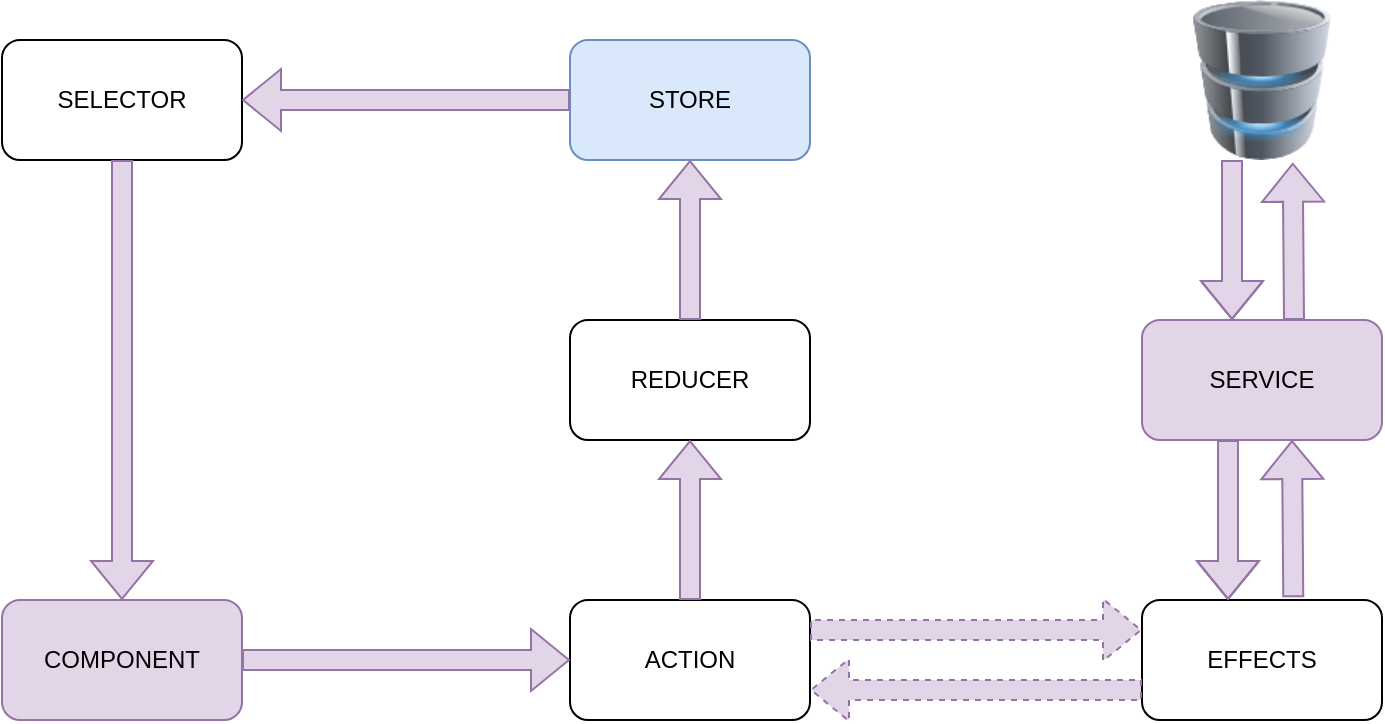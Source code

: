 <mxfile version="21.0.2" type="device"><diagram name="Seite-1" id="zOxdoowuVr57-T8guvwe"><mxGraphModel dx="2074" dy="1124" grid="1" gridSize="10" guides="1" tooltips="1" connect="1" arrows="1" fold="1" page="1" pageScale="1" pageWidth="827" pageHeight="1169" math="0" shadow="0"><root><mxCell id="0"/><mxCell id="1" parent="0"/><mxCell id="lDCeIHfNqD_EnBXwktlR-1" value="" style="image;html=1;image=img/lib/clip_art/computers/Database_128x128.png" parent="1" vertex="1"><mxGeometry x="660" y="40" width="80" height="80" as="geometry"/></mxCell><mxCell id="lDCeIHfNqD_EnBXwktlR-2" value="SERVICE" style="rounded=1;whiteSpace=wrap;html=1;fillColor=#e1d5e7;strokeColor=#9673a6;" parent="1" vertex="1"><mxGeometry x="640" y="200" width="120" height="60" as="geometry"/></mxCell><mxCell id="lDCeIHfNqD_EnBXwktlR-3" value="EFFECTS" style="rounded=1;whiteSpace=wrap;html=1;" parent="1" vertex="1"><mxGeometry x="640" y="340" width="120" height="60" as="geometry"/></mxCell><mxCell id="lDCeIHfNqD_EnBXwktlR-4" value="ACTION" style="rounded=1;whiteSpace=wrap;html=1;" parent="1" vertex="1"><mxGeometry x="354" y="340" width="120" height="60" as="geometry"/></mxCell><mxCell id="lDCeIHfNqD_EnBXwktlR-5" value="COMPONENT" style="rounded=1;whiteSpace=wrap;html=1;fillColor=#e1d5e7;strokeColor=#9673a6;" parent="1" vertex="1"><mxGeometry x="70" y="340" width="120" height="60" as="geometry"/></mxCell><mxCell id="lDCeIHfNqD_EnBXwktlR-6" value="REDUCER" style="rounded=1;whiteSpace=wrap;html=1;" parent="1" vertex="1"><mxGeometry x="354" y="200" width="120" height="60" as="geometry"/></mxCell><mxCell id="lDCeIHfNqD_EnBXwktlR-7" value="STORE" style="rounded=1;whiteSpace=wrap;html=1;fillColor=#dae8fc;strokeColor=#6c8ebf;" parent="1" vertex="1"><mxGeometry x="354" y="60" width="120" height="60" as="geometry"/></mxCell><mxCell id="lDCeIHfNqD_EnBXwktlR-8" value="SELECTOR" style="rounded=1;whiteSpace=wrap;html=1;" parent="1" vertex="1"><mxGeometry x="70" y="60" width="120" height="60" as="geometry"/></mxCell><mxCell id="lDCeIHfNqD_EnBXwktlR-9" value="" style="shape=flexArrow;endArrow=classic;html=1;rounded=0;exitX=0.75;exitY=0;exitDx=0;exitDy=0;entryX=0.867;entryY=1.017;entryDx=0;entryDy=0;entryPerimeter=0;fillColor=#e1d5e7;strokeColor=#9673a6;" parent="1" edge="1"><mxGeometry width="50" height="50" relative="1" as="geometry"><mxPoint x="716" y="200" as="sourcePoint"/><mxPoint x="715.36" y="121.36" as="targetPoint"/></mxGeometry></mxCell><mxCell id="lDCeIHfNqD_EnBXwktlR-11" value="" style="shape=flexArrow;endArrow=classic;html=1;rounded=0;exitX=0.25;exitY=1;exitDx=0;exitDy=0;fillColor=#e1d5e7;strokeColor=#9673a6;" parent="1" edge="1"><mxGeometry width="50" height="50" relative="1" as="geometry"><mxPoint x="685" y="120" as="sourcePoint"/><mxPoint x="685" y="200" as="targetPoint"/><Array as="points"><mxPoint x="685" y="170"/></Array></mxGeometry></mxCell><mxCell id="lDCeIHfNqD_EnBXwktlR-16" value="" style="shape=flexArrow;endArrow=classic;html=1;rounded=0;exitX=0.75;exitY=0;exitDx=0;exitDy=0;entryX=0.867;entryY=1.017;entryDx=0;entryDy=0;entryPerimeter=0;fillColor=#e1d5e7;strokeColor=#9673a6;" parent="1" edge="1"><mxGeometry width="50" height="50" relative="1" as="geometry"><mxPoint x="715.64" y="338.64" as="sourcePoint"/><mxPoint x="715.0" y="260.0" as="targetPoint"/></mxGeometry></mxCell><mxCell id="lDCeIHfNqD_EnBXwktlR-17" value="" style="shape=flexArrow;endArrow=classic;html=1;rounded=0;exitX=0.25;exitY=1;exitDx=0;exitDy=0;fillColor=#e1d5e7;strokeColor=#9673a6;" parent="1" edge="1"><mxGeometry width="50" height="50" relative="1" as="geometry"><mxPoint x="683" y="260" as="sourcePoint"/><mxPoint x="683" y="340" as="targetPoint"/><Array as="points"><mxPoint x="683" y="310"/></Array></mxGeometry></mxCell><mxCell id="lDCeIHfNqD_EnBXwktlR-18" value="" style="shape=flexArrow;endArrow=classic;html=1;rounded=0;exitX=0.5;exitY=0;exitDx=0;exitDy=0;entryX=0.5;entryY=1;entryDx=0;entryDy=0;fillColor=#e1d5e7;strokeColor=#9673a6;" parent="1" source="lDCeIHfNqD_EnBXwktlR-4" target="lDCeIHfNqD_EnBXwktlR-6" edge="1"><mxGeometry width="50" height="50" relative="1" as="geometry"><mxPoint x="600" y="610" as="sourcePoint"/><mxPoint x="650" y="560" as="targetPoint"/></mxGeometry></mxCell><mxCell id="lDCeIHfNqD_EnBXwktlR-19" value="" style="shape=flexArrow;endArrow=classic;html=1;rounded=0;exitX=0.5;exitY=0;exitDx=0;exitDy=0;entryX=0.5;entryY=1;entryDx=0;entryDy=0;fillColor=#e1d5e7;strokeColor=#9673a6;" parent="1" source="lDCeIHfNqD_EnBXwktlR-6" target="lDCeIHfNqD_EnBXwktlR-7" edge="1"><mxGeometry width="50" height="50" relative="1" as="geometry"><mxPoint x="520" y="130" as="sourcePoint"/><mxPoint x="570" y="80" as="targetPoint"/></mxGeometry></mxCell><mxCell id="lDCeIHfNqD_EnBXwktlR-20" value="" style="shape=flexArrow;endArrow=classic;html=1;rounded=0;exitX=1;exitY=0.5;exitDx=0;exitDy=0;entryX=0;entryY=0.5;entryDx=0;entryDy=0;fillColor=#e1d5e7;strokeColor=#9673a6;" parent="1" source="lDCeIHfNqD_EnBXwktlR-5" target="lDCeIHfNqD_EnBXwktlR-4" edge="1"><mxGeometry width="50" height="50" relative="1" as="geometry"><mxPoint x="390" y="580" as="sourcePoint"/><mxPoint x="440" y="530" as="targetPoint"/></mxGeometry></mxCell><mxCell id="lDCeIHfNqD_EnBXwktlR-21" value="" style="shape=flexArrow;endArrow=classic;html=1;rounded=0;exitX=0.5;exitY=1;exitDx=0;exitDy=0;entryX=0.5;entryY=0;entryDx=0;entryDy=0;fillColor=#e1d5e7;strokeColor=#9673a6;" parent="1" source="lDCeIHfNqD_EnBXwktlR-8" target="lDCeIHfNqD_EnBXwktlR-5" edge="1"><mxGeometry width="50" height="50" relative="1" as="geometry"><mxPoint x="170" y="230" as="sourcePoint"/><mxPoint x="220" y="180" as="targetPoint"/></mxGeometry></mxCell><mxCell id="lDCeIHfNqD_EnBXwktlR-22" value="" style="shape=flexArrow;endArrow=classic;html=1;rounded=0;exitX=0;exitY=0.5;exitDx=0;exitDy=0;entryX=1;entryY=0.5;entryDx=0;entryDy=0;fillColor=#e1d5e7;strokeColor=#9673a6;" parent="1" source="lDCeIHfNqD_EnBXwktlR-7" target="lDCeIHfNqD_EnBXwktlR-8" edge="1"><mxGeometry width="50" height="50" relative="1" as="geometry"><mxPoint x="410" y="630" as="sourcePoint"/><mxPoint x="460" y="580" as="targetPoint"/></mxGeometry></mxCell><mxCell id="lDCeIHfNqD_EnBXwktlR-24" value="" style="shape=flexArrow;endArrow=classic;html=1;rounded=0;exitX=1;exitY=0.25;exitDx=0;exitDy=0;entryX=0;entryY=0.25;entryDx=0;entryDy=0;dashed=1;fillColor=#e1d5e7;strokeColor=#9673a6;" parent="1" source="lDCeIHfNqD_EnBXwktlR-4" target="lDCeIHfNqD_EnBXwktlR-3" edge="1"><mxGeometry width="50" height="50" relative="1" as="geometry"><mxPoint x="650" y="500" as="sourcePoint"/><mxPoint x="700" y="450" as="targetPoint"/></mxGeometry></mxCell><mxCell id="lDCeIHfNqD_EnBXwktlR-25" value="" style="shape=flexArrow;endArrow=classic;html=1;rounded=0;exitX=0;exitY=0.75;exitDx=0;exitDy=0;entryX=1;entryY=0.75;entryDx=0;entryDy=0;dashed=1;fillColor=#e1d5e7;strokeColor=#9673a6;" parent="1" source="lDCeIHfNqD_EnBXwktlR-3" target="lDCeIHfNqD_EnBXwktlR-4" edge="1"><mxGeometry width="50" height="50" relative="1" as="geometry"><mxPoint x="600" y="610" as="sourcePoint"/><mxPoint x="650" y="560" as="targetPoint"/></mxGeometry></mxCell></root></mxGraphModel></diagram></mxfile>